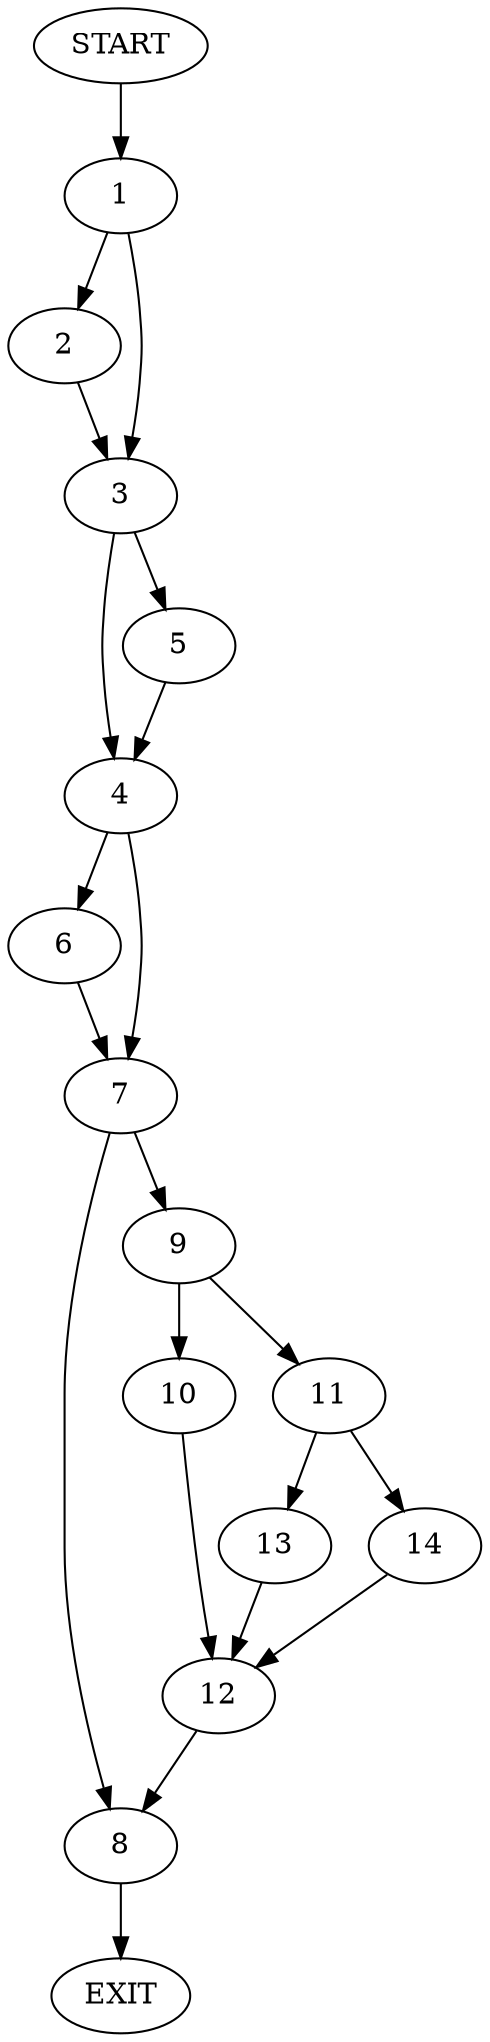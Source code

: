 digraph {
0 [label="START"]
15 [label="EXIT"]
0 -> 1
1 -> 2
1 -> 3
3 -> 4
3 -> 5
2 -> 3
5 -> 4
4 -> 6
4 -> 7
6 -> 7
7 -> 8
7 -> 9
8 -> 15
9 -> 10
9 -> 11
10 -> 12
11 -> 13
11 -> 14
14 -> 12
13 -> 12
12 -> 8
}
